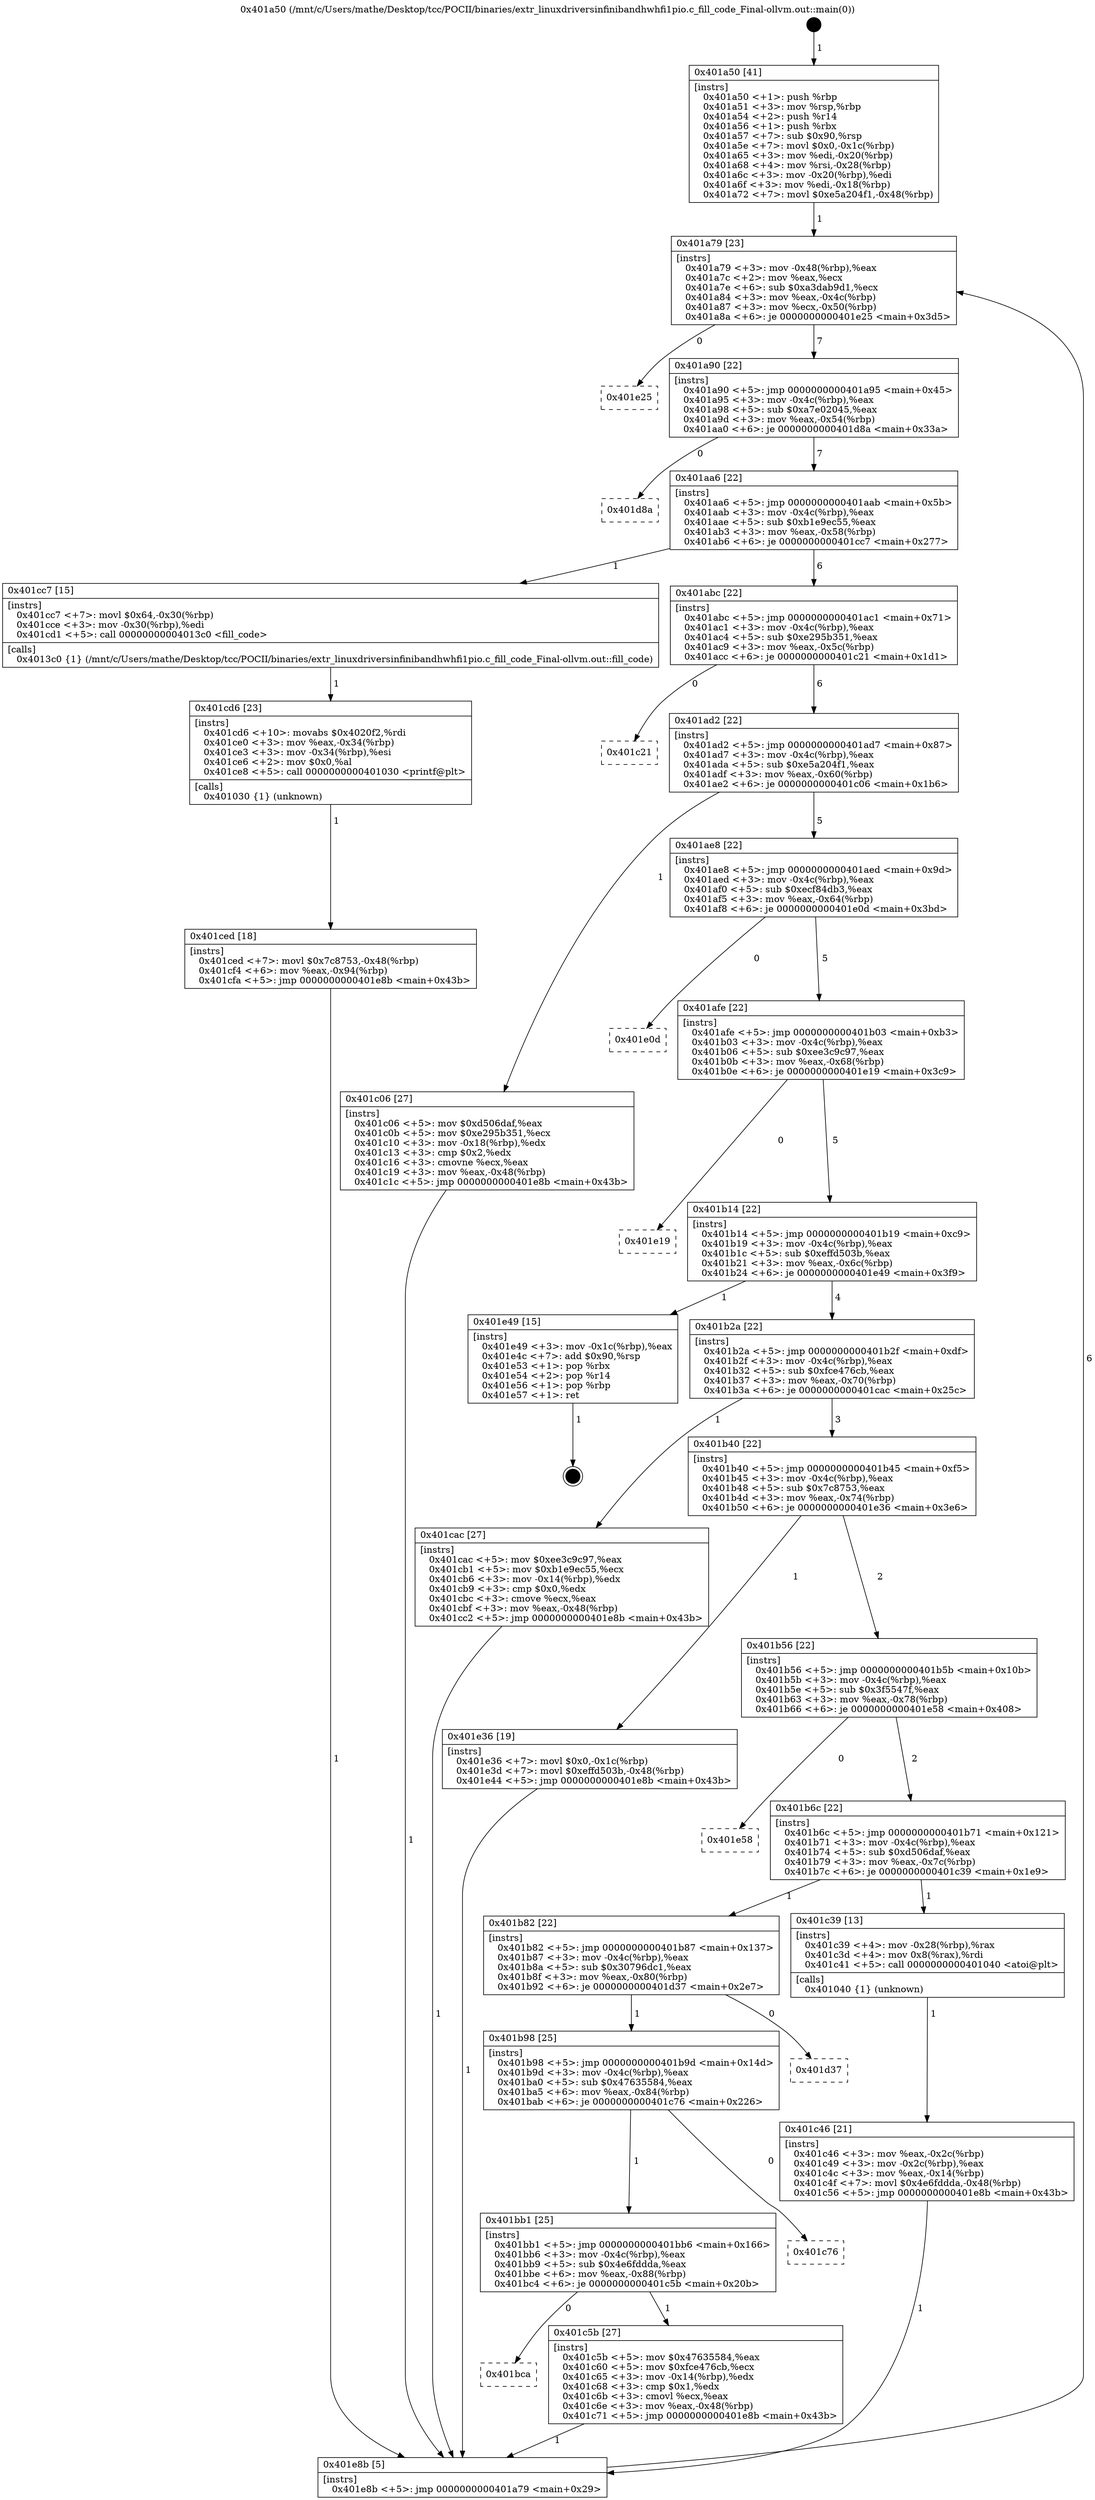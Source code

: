 digraph "0x401a50" {
  label = "0x401a50 (/mnt/c/Users/mathe/Desktop/tcc/POCII/binaries/extr_linuxdriversinfinibandhwhfi1pio.c_fill_code_Final-ollvm.out::main(0))"
  labelloc = "t"
  node[shape=record]

  Entry [label="",width=0.3,height=0.3,shape=circle,fillcolor=black,style=filled]
  "0x401a79" [label="{
     0x401a79 [23]\l
     | [instrs]\l
     &nbsp;&nbsp;0x401a79 \<+3\>: mov -0x48(%rbp),%eax\l
     &nbsp;&nbsp;0x401a7c \<+2\>: mov %eax,%ecx\l
     &nbsp;&nbsp;0x401a7e \<+6\>: sub $0xa3dab9d1,%ecx\l
     &nbsp;&nbsp;0x401a84 \<+3\>: mov %eax,-0x4c(%rbp)\l
     &nbsp;&nbsp;0x401a87 \<+3\>: mov %ecx,-0x50(%rbp)\l
     &nbsp;&nbsp;0x401a8a \<+6\>: je 0000000000401e25 \<main+0x3d5\>\l
  }"]
  "0x401e25" [label="{
     0x401e25\l
  }", style=dashed]
  "0x401a90" [label="{
     0x401a90 [22]\l
     | [instrs]\l
     &nbsp;&nbsp;0x401a90 \<+5\>: jmp 0000000000401a95 \<main+0x45\>\l
     &nbsp;&nbsp;0x401a95 \<+3\>: mov -0x4c(%rbp),%eax\l
     &nbsp;&nbsp;0x401a98 \<+5\>: sub $0xa7e02045,%eax\l
     &nbsp;&nbsp;0x401a9d \<+3\>: mov %eax,-0x54(%rbp)\l
     &nbsp;&nbsp;0x401aa0 \<+6\>: je 0000000000401d8a \<main+0x33a\>\l
  }"]
  Exit [label="",width=0.3,height=0.3,shape=circle,fillcolor=black,style=filled,peripheries=2]
  "0x401d8a" [label="{
     0x401d8a\l
  }", style=dashed]
  "0x401aa6" [label="{
     0x401aa6 [22]\l
     | [instrs]\l
     &nbsp;&nbsp;0x401aa6 \<+5\>: jmp 0000000000401aab \<main+0x5b\>\l
     &nbsp;&nbsp;0x401aab \<+3\>: mov -0x4c(%rbp),%eax\l
     &nbsp;&nbsp;0x401aae \<+5\>: sub $0xb1e9ec55,%eax\l
     &nbsp;&nbsp;0x401ab3 \<+3\>: mov %eax,-0x58(%rbp)\l
     &nbsp;&nbsp;0x401ab6 \<+6\>: je 0000000000401cc7 \<main+0x277\>\l
  }"]
  "0x401ced" [label="{
     0x401ced [18]\l
     | [instrs]\l
     &nbsp;&nbsp;0x401ced \<+7\>: movl $0x7c8753,-0x48(%rbp)\l
     &nbsp;&nbsp;0x401cf4 \<+6\>: mov %eax,-0x94(%rbp)\l
     &nbsp;&nbsp;0x401cfa \<+5\>: jmp 0000000000401e8b \<main+0x43b\>\l
  }"]
  "0x401cc7" [label="{
     0x401cc7 [15]\l
     | [instrs]\l
     &nbsp;&nbsp;0x401cc7 \<+7\>: movl $0x64,-0x30(%rbp)\l
     &nbsp;&nbsp;0x401cce \<+3\>: mov -0x30(%rbp),%edi\l
     &nbsp;&nbsp;0x401cd1 \<+5\>: call 00000000004013c0 \<fill_code\>\l
     | [calls]\l
     &nbsp;&nbsp;0x4013c0 \{1\} (/mnt/c/Users/mathe/Desktop/tcc/POCII/binaries/extr_linuxdriversinfinibandhwhfi1pio.c_fill_code_Final-ollvm.out::fill_code)\l
  }"]
  "0x401abc" [label="{
     0x401abc [22]\l
     | [instrs]\l
     &nbsp;&nbsp;0x401abc \<+5\>: jmp 0000000000401ac1 \<main+0x71\>\l
     &nbsp;&nbsp;0x401ac1 \<+3\>: mov -0x4c(%rbp),%eax\l
     &nbsp;&nbsp;0x401ac4 \<+5\>: sub $0xe295b351,%eax\l
     &nbsp;&nbsp;0x401ac9 \<+3\>: mov %eax,-0x5c(%rbp)\l
     &nbsp;&nbsp;0x401acc \<+6\>: je 0000000000401c21 \<main+0x1d1\>\l
  }"]
  "0x401cd6" [label="{
     0x401cd6 [23]\l
     | [instrs]\l
     &nbsp;&nbsp;0x401cd6 \<+10\>: movabs $0x4020f2,%rdi\l
     &nbsp;&nbsp;0x401ce0 \<+3\>: mov %eax,-0x34(%rbp)\l
     &nbsp;&nbsp;0x401ce3 \<+3\>: mov -0x34(%rbp),%esi\l
     &nbsp;&nbsp;0x401ce6 \<+2\>: mov $0x0,%al\l
     &nbsp;&nbsp;0x401ce8 \<+5\>: call 0000000000401030 \<printf@plt\>\l
     | [calls]\l
     &nbsp;&nbsp;0x401030 \{1\} (unknown)\l
  }"]
  "0x401c21" [label="{
     0x401c21\l
  }", style=dashed]
  "0x401ad2" [label="{
     0x401ad2 [22]\l
     | [instrs]\l
     &nbsp;&nbsp;0x401ad2 \<+5\>: jmp 0000000000401ad7 \<main+0x87\>\l
     &nbsp;&nbsp;0x401ad7 \<+3\>: mov -0x4c(%rbp),%eax\l
     &nbsp;&nbsp;0x401ada \<+5\>: sub $0xe5a204f1,%eax\l
     &nbsp;&nbsp;0x401adf \<+3\>: mov %eax,-0x60(%rbp)\l
     &nbsp;&nbsp;0x401ae2 \<+6\>: je 0000000000401c06 \<main+0x1b6\>\l
  }"]
  "0x401bca" [label="{
     0x401bca\l
  }", style=dashed]
  "0x401c06" [label="{
     0x401c06 [27]\l
     | [instrs]\l
     &nbsp;&nbsp;0x401c06 \<+5\>: mov $0xd506daf,%eax\l
     &nbsp;&nbsp;0x401c0b \<+5\>: mov $0xe295b351,%ecx\l
     &nbsp;&nbsp;0x401c10 \<+3\>: mov -0x18(%rbp),%edx\l
     &nbsp;&nbsp;0x401c13 \<+3\>: cmp $0x2,%edx\l
     &nbsp;&nbsp;0x401c16 \<+3\>: cmovne %ecx,%eax\l
     &nbsp;&nbsp;0x401c19 \<+3\>: mov %eax,-0x48(%rbp)\l
     &nbsp;&nbsp;0x401c1c \<+5\>: jmp 0000000000401e8b \<main+0x43b\>\l
  }"]
  "0x401ae8" [label="{
     0x401ae8 [22]\l
     | [instrs]\l
     &nbsp;&nbsp;0x401ae8 \<+5\>: jmp 0000000000401aed \<main+0x9d\>\l
     &nbsp;&nbsp;0x401aed \<+3\>: mov -0x4c(%rbp),%eax\l
     &nbsp;&nbsp;0x401af0 \<+5\>: sub $0xecf84db3,%eax\l
     &nbsp;&nbsp;0x401af5 \<+3\>: mov %eax,-0x64(%rbp)\l
     &nbsp;&nbsp;0x401af8 \<+6\>: je 0000000000401e0d \<main+0x3bd\>\l
  }"]
  "0x401e8b" [label="{
     0x401e8b [5]\l
     | [instrs]\l
     &nbsp;&nbsp;0x401e8b \<+5\>: jmp 0000000000401a79 \<main+0x29\>\l
  }"]
  "0x401a50" [label="{
     0x401a50 [41]\l
     | [instrs]\l
     &nbsp;&nbsp;0x401a50 \<+1\>: push %rbp\l
     &nbsp;&nbsp;0x401a51 \<+3\>: mov %rsp,%rbp\l
     &nbsp;&nbsp;0x401a54 \<+2\>: push %r14\l
     &nbsp;&nbsp;0x401a56 \<+1\>: push %rbx\l
     &nbsp;&nbsp;0x401a57 \<+7\>: sub $0x90,%rsp\l
     &nbsp;&nbsp;0x401a5e \<+7\>: movl $0x0,-0x1c(%rbp)\l
     &nbsp;&nbsp;0x401a65 \<+3\>: mov %edi,-0x20(%rbp)\l
     &nbsp;&nbsp;0x401a68 \<+4\>: mov %rsi,-0x28(%rbp)\l
     &nbsp;&nbsp;0x401a6c \<+3\>: mov -0x20(%rbp),%edi\l
     &nbsp;&nbsp;0x401a6f \<+3\>: mov %edi,-0x18(%rbp)\l
     &nbsp;&nbsp;0x401a72 \<+7\>: movl $0xe5a204f1,-0x48(%rbp)\l
  }"]
  "0x401c5b" [label="{
     0x401c5b [27]\l
     | [instrs]\l
     &nbsp;&nbsp;0x401c5b \<+5\>: mov $0x47635584,%eax\l
     &nbsp;&nbsp;0x401c60 \<+5\>: mov $0xfce476cb,%ecx\l
     &nbsp;&nbsp;0x401c65 \<+3\>: mov -0x14(%rbp),%edx\l
     &nbsp;&nbsp;0x401c68 \<+3\>: cmp $0x1,%edx\l
     &nbsp;&nbsp;0x401c6b \<+3\>: cmovl %ecx,%eax\l
     &nbsp;&nbsp;0x401c6e \<+3\>: mov %eax,-0x48(%rbp)\l
     &nbsp;&nbsp;0x401c71 \<+5\>: jmp 0000000000401e8b \<main+0x43b\>\l
  }"]
  "0x401e0d" [label="{
     0x401e0d\l
  }", style=dashed]
  "0x401afe" [label="{
     0x401afe [22]\l
     | [instrs]\l
     &nbsp;&nbsp;0x401afe \<+5\>: jmp 0000000000401b03 \<main+0xb3\>\l
     &nbsp;&nbsp;0x401b03 \<+3\>: mov -0x4c(%rbp),%eax\l
     &nbsp;&nbsp;0x401b06 \<+5\>: sub $0xee3c9c97,%eax\l
     &nbsp;&nbsp;0x401b0b \<+3\>: mov %eax,-0x68(%rbp)\l
     &nbsp;&nbsp;0x401b0e \<+6\>: je 0000000000401e19 \<main+0x3c9\>\l
  }"]
  "0x401bb1" [label="{
     0x401bb1 [25]\l
     | [instrs]\l
     &nbsp;&nbsp;0x401bb1 \<+5\>: jmp 0000000000401bb6 \<main+0x166\>\l
     &nbsp;&nbsp;0x401bb6 \<+3\>: mov -0x4c(%rbp),%eax\l
     &nbsp;&nbsp;0x401bb9 \<+5\>: sub $0x4e6fddda,%eax\l
     &nbsp;&nbsp;0x401bbe \<+6\>: mov %eax,-0x88(%rbp)\l
     &nbsp;&nbsp;0x401bc4 \<+6\>: je 0000000000401c5b \<main+0x20b\>\l
  }"]
  "0x401e19" [label="{
     0x401e19\l
  }", style=dashed]
  "0x401b14" [label="{
     0x401b14 [22]\l
     | [instrs]\l
     &nbsp;&nbsp;0x401b14 \<+5\>: jmp 0000000000401b19 \<main+0xc9\>\l
     &nbsp;&nbsp;0x401b19 \<+3\>: mov -0x4c(%rbp),%eax\l
     &nbsp;&nbsp;0x401b1c \<+5\>: sub $0xeffd503b,%eax\l
     &nbsp;&nbsp;0x401b21 \<+3\>: mov %eax,-0x6c(%rbp)\l
     &nbsp;&nbsp;0x401b24 \<+6\>: je 0000000000401e49 \<main+0x3f9\>\l
  }"]
  "0x401c76" [label="{
     0x401c76\l
  }", style=dashed]
  "0x401e49" [label="{
     0x401e49 [15]\l
     | [instrs]\l
     &nbsp;&nbsp;0x401e49 \<+3\>: mov -0x1c(%rbp),%eax\l
     &nbsp;&nbsp;0x401e4c \<+7\>: add $0x90,%rsp\l
     &nbsp;&nbsp;0x401e53 \<+1\>: pop %rbx\l
     &nbsp;&nbsp;0x401e54 \<+2\>: pop %r14\l
     &nbsp;&nbsp;0x401e56 \<+1\>: pop %rbp\l
     &nbsp;&nbsp;0x401e57 \<+1\>: ret\l
  }"]
  "0x401b2a" [label="{
     0x401b2a [22]\l
     | [instrs]\l
     &nbsp;&nbsp;0x401b2a \<+5\>: jmp 0000000000401b2f \<main+0xdf\>\l
     &nbsp;&nbsp;0x401b2f \<+3\>: mov -0x4c(%rbp),%eax\l
     &nbsp;&nbsp;0x401b32 \<+5\>: sub $0xfce476cb,%eax\l
     &nbsp;&nbsp;0x401b37 \<+3\>: mov %eax,-0x70(%rbp)\l
     &nbsp;&nbsp;0x401b3a \<+6\>: je 0000000000401cac \<main+0x25c\>\l
  }"]
  "0x401b98" [label="{
     0x401b98 [25]\l
     | [instrs]\l
     &nbsp;&nbsp;0x401b98 \<+5\>: jmp 0000000000401b9d \<main+0x14d\>\l
     &nbsp;&nbsp;0x401b9d \<+3\>: mov -0x4c(%rbp),%eax\l
     &nbsp;&nbsp;0x401ba0 \<+5\>: sub $0x47635584,%eax\l
     &nbsp;&nbsp;0x401ba5 \<+6\>: mov %eax,-0x84(%rbp)\l
     &nbsp;&nbsp;0x401bab \<+6\>: je 0000000000401c76 \<main+0x226\>\l
  }"]
  "0x401cac" [label="{
     0x401cac [27]\l
     | [instrs]\l
     &nbsp;&nbsp;0x401cac \<+5\>: mov $0xee3c9c97,%eax\l
     &nbsp;&nbsp;0x401cb1 \<+5\>: mov $0xb1e9ec55,%ecx\l
     &nbsp;&nbsp;0x401cb6 \<+3\>: mov -0x14(%rbp),%edx\l
     &nbsp;&nbsp;0x401cb9 \<+3\>: cmp $0x0,%edx\l
     &nbsp;&nbsp;0x401cbc \<+3\>: cmove %ecx,%eax\l
     &nbsp;&nbsp;0x401cbf \<+3\>: mov %eax,-0x48(%rbp)\l
     &nbsp;&nbsp;0x401cc2 \<+5\>: jmp 0000000000401e8b \<main+0x43b\>\l
  }"]
  "0x401b40" [label="{
     0x401b40 [22]\l
     | [instrs]\l
     &nbsp;&nbsp;0x401b40 \<+5\>: jmp 0000000000401b45 \<main+0xf5\>\l
     &nbsp;&nbsp;0x401b45 \<+3\>: mov -0x4c(%rbp),%eax\l
     &nbsp;&nbsp;0x401b48 \<+5\>: sub $0x7c8753,%eax\l
     &nbsp;&nbsp;0x401b4d \<+3\>: mov %eax,-0x74(%rbp)\l
     &nbsp;&nbsp;0x401b50 \<+6\>: je 0000000000401e36 \<main+0x3e6\>\l
  }"]
  "0x401d37" [label="{
     0x401d37\l
  }", style=dashed]
  "0x401e36" [label="{
     0x401e36 [19]\l
     | [instrs]\l
     &nbsp;&nbsp;0x401e36 \<+7\>: movl $0x0,-0x1c(%rbp)\l
     &nbsp;&nbsp;0x401e3d \<+7\>: movl $0xeffd503b,-0x48(%rbp)\l
     &nbsp;&nbsp;0x401e44 \<+5\>: jmp 0000000000401e8b \<main+0x43b\>\l
  }"]
  "0x401b56" [label="{
     0x401b56 [22]\l
     | [instrs]\l
     &nbsp;&nbsp;0x401b56 \<+5\>: jmp 0000000000401b5b \<main+0x10b\>\l
     &nbsp;&nbsp;0x401b5b \<+3\>: mov -0x4c(%rbp),%eax\l
     &nbsp;&nbsp;0x401b5e \<+5\>: sub $0x3f5547f,%eax\l
     &nbsp;&nbsp;0x401b63 \<+3\>: mov %eax,-0x78(%rbp)\l
     &nbsp;&nbsp;0x401b66 \<+6\>: je 0000000000401e58 \<main+0x408\>\l
  }"]
  "0x401c46" [label="{
     0x401c46 [21]\l
     | [instrs]\l
     &nbsp;&nbsp;0x401c46 \<+3\>: mov %eax,-0x2c(%rbp)\l
     &nbsp;&nbsp;0x401c49 \<+3\>: mov -0x2c(%rbp),%eax\l
     &nbsp;&nbsp;0x401c4c \<+3\>: mov %eax,-0x14(%rbp)\l
     &nbsp;&nbsp;0x401c4f \<+7\>: movl $0x4e6fddda,-0x48(%rbp)\l
     &nbsp;&nbsp;0x401c56 \<+5\>: jmp 0000000000401e8b \<main+0x43b\>\l
  }"]
  "0x401e58" [label="{
     0x401e58\l
  }", style=dashed]
  "0x401b6c" [label="{
     0x401b6c [22]\l
     | [instrs]\l
     &nbsp;&nbsp;0x401b6c \<+5\>: jmp 0000000000401b71 \<main+0x121\>\l
     &nbsp;&nbsp;0x401b71 \<+3\>: mov -0x4c(%rbp),%eax\l
     &nbsp;&nbsp;0x401b74 \<+5\>: sub $0xd506daf,%eax\l
     &nbsp;&nbsp;0x401b79 \<+3\>: mov %eax,-0x7c(%rbp)\l
     &nbsp;&nbsp;0x401b7c \<+6\>: je 0000000000401c39 \<main+0x1e9\>\l
  }"]
  "0x401b82" [label="{
     0x401b82 [22]\l
     | [instrs]\l
     &nbsp;&nbsp;0x401b82 \<+5\>: jmp 0000000000401b87 \<main+0x137\>\l
     &nbsp;&nbsp;0x401b87 \<+3\>: mov -0x4c(%rbp),%eax\l
     &nbsp;&nbsp;0x401b8a \<+5\>: sub $0x30796dc1,%eax\l
     &nbsp;&nbsp;0x401b8f \<+3\>: mov %eax,-0x80(%rbp)\l
     &nbsp;&nbsp;0x401b92 \<+6\>: je 0000000000401d37 \<main+0x2e7\>\l
  }"]
  "0x401c39" [label="{
     0x401c39 [13]\l
     | [instrs]\l
     &nbsp;&nbsp;0x401c39 \<+4\>: mov -0x28(%rbp),%rax\l
     &nbsp;&nbsp;0x401c3d \<+4\>: mov 0x8(%rax),%rdi\l
     &nbsp;&nbsp;0x401c41 \<+5\>: call 0000000000401040 \<atoi@plt\>\l
     | [calls]\l
     &nbsp;&nbsp;0x401040 \{1\} (unknown)\l
  }"]
  Entry -> "0x401a50" [label=" 1"]
  "0x401a79" -> "0x401e25" [label=" 0"]
  "0x401a79" -> "0x401a90" [label=" 7"]
  "0x401e49" -> Exit [label=" 1"]
  "0x401a90" -> "0x401d8a" [label=" 0"]
  "0x401a90" -> "0x401aa6" [label=" 7"]
  "0x401e36" -> "0x401e8b" [label=" 1"]
  "0x401aa6" -> "0x401cc7" [label=" 1"]
  "0x401aa6" -> "0x401abc" [label=" 6"]
  "0x401ced" -> "0x401e8b" [label=" 1"]
  "0x401abc" -> "0x401c21" [label=" 0"]
  "0x401abc" -> "0x401ad2" [label=" 6"]
  "0x401cd6" -> "0x401ced" [label=" 1"]
  "0x401ad2" -> "0x401c06" [label=" 1"]
  "0x401ad2" -> "0x401ae8" [label=" 5"]
  "0x401c06" -> "0x401e8b" [label=" 1"]
  "0x401a50" -> "0x401a79" [label=" 1"]
  "0x401e8b" -> "0x401a79" [label=" 6"]
  "0x401cc7" -> "0x401cd6" [label=" 1"]
  "0x401ae8" -> "0x401e0d" [label=" 0"]
  "0x401ae8" -> "0x401afe" [label=" 5"]
  "0x401cac" -> "0x401e8b" [label=" 1"]
  "0x401afe" -> "0x401e19" [label=" 0"]
  "0x401afe" -> "0x401b14" [label=" 5"]
  "0x401bb1" -> "0x401bca" [label=" 0"]
  "0x401b14" -> "0x401e49" [label=" 1"]
  "0x401b14" -> "0x401b2a" [label=" 4"]
  "0x401bb1" -> "0x401c5b" [label=" 1"]
  "0x401b2a" -> "0x401cac" [label=" 1"]
  "0x401b2a" -> "0x401b40" [label=" 3"]
  "0x401b98" -> "0x401bb1" [label=" 1"]
  "0x401b40" -> "0x401e36" [label=" 1"]
  "0x401b40" -> "0x401b56" [label=" 2"]
  "0x401b98" -> "0x401c76" [label=" 0"]
  "0x401b56" -> "0x401e58" [label=" 0"]
  "0x401b56" -> "0x401b6c" [label=" 2"]
  "0x401b82" -> "0x401b98" [label=" 1"]
  "0x401b6c" -> "0x401c39" [label=" 1"]
  "0x401b6c" -> "0x401b82" [label=" 1"]
  "0x401c39" -> "0x401c46" [label=" 1"]
  "0x401c46" -> "0x401e8b" [label=" 1"]
  "0x401c5b" -> "0x401e8b" [label=" 1"]
  "0x401b82" -> "0x401d37" [label=" 0"]
}
